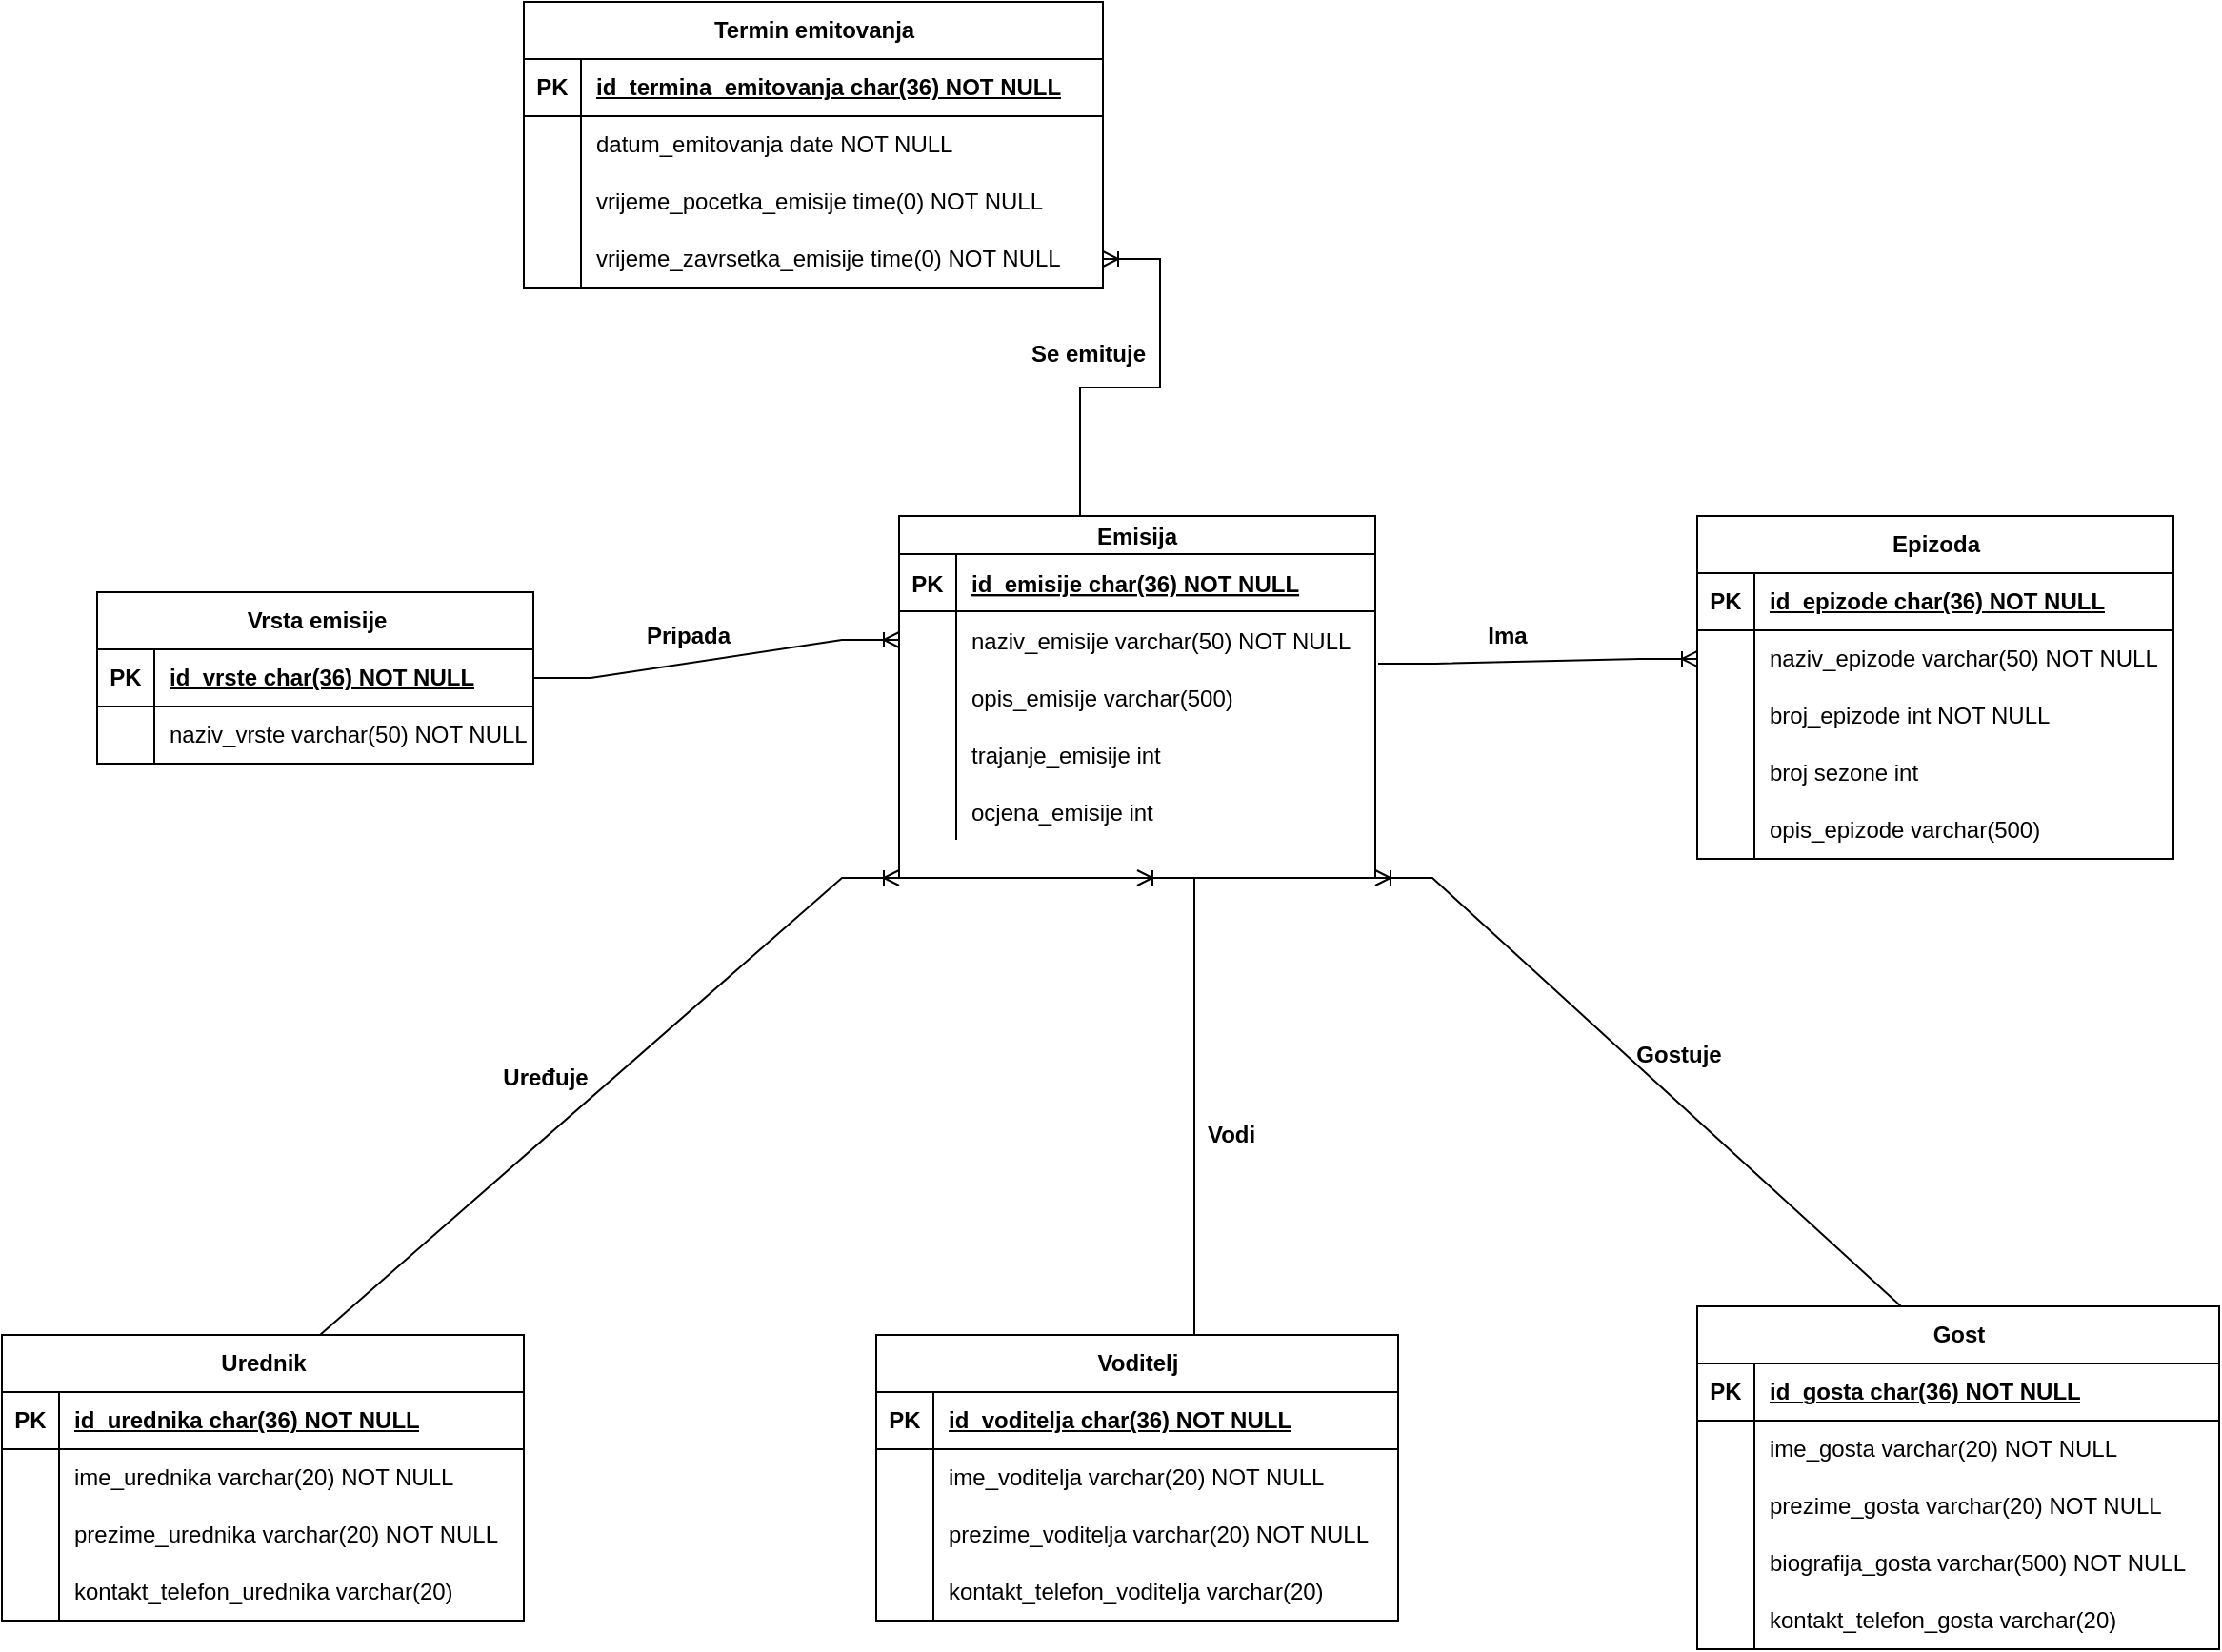 <mxfile version="22.1.3" type="github" pages="2">
  <diagram id="R2lEEEUBdFMjLlhIrx00" name="Page-1">
    <mxGraphModel dx="2218" dy="1793" grid="1" gridSize="10" guides="1" tooltips="1" connect="1" arrows="1" fold="1" page="1" pageScale="1" pageWidth="850" pageHeight="1100" math="0" shadow="0" extFonts="Permanent Marker^https://fonts.googleapis.com/css?family=Permanent+Marker">
      <root>
        <mxCell id="0" />
        <mxCell id="1" parent="0" />
        <object label="Emisija" id="C-vyLk0tnHw3VtMMgP7b-23">
          <mxCell style="shape=table;startSize=20;container=1;collapsible=1;childLayout=tableLayout;fixedRows=1;rowLines=0;fontStyle=1;align=center;resizeLast=1;" parent="1" vertex="1">
            <mxGeometry x="141" y="130" width="250" height="190" as="geometry">
              <mxRectangle x="150" y="120" width="80" height="30" as="alternateBounds" />
            </mxGeometry>
          </mxCell>
        </object>
        <mxCell id="C-vyLk0tnHw3VtMMgP7b-24" value="" style="shape=partialRectangle;collapsible=0;dropTarget=0;pointerEvents=0;fillColor=none;points=[[0,0.5],[1,0.5]];portConstraint=eastwest;top=0;left=0;right=0;bottom=1;" parent="C-vyLk0tnHw3VtMMgP7b-23" vertex="1">
          <mxGeometry y="20" width="250" height="30" as="geometry" />
        </mxCell>
        <mxCell id="C-vyLk0tnHw3VtMMgP7b-25" value="PK" style="shape=partialRectangle;overflow=hidden;connectable=0;fillColor=none;top=0;left=0;bottom=0;right=0;fontStyle=1;" parent="C-vyLk0tnHw3VtMMgP7b-24" vertex="1">
          <mxGeometry width="30" height="30" as="geometry">
            <mxRectangle width="30" height="30" as="alternateBounds" />
          </mxGeometry>
        </mxCell>
        <mxCell id="C-vyLk0tnHw3VtMMgP7b-26" value="id_emisije char(36) NOT NULL " style="shape=partialRectangle;overflow=hidden;connectable=0;fillColor=none;top=0;left=0;bottom=0;right=0;align=left;spacingLeft=6;fontStyle=5;" parent="C-vyLk0tnHw3VtMMgP7b-24" vertex="1">
          <mxGeometry x="30" width="220" height="30" as="geometry">
            <mxRectangle width="220" height="30" as="alternateBounds" />
          </mxGeometry>
        </mxCell>
        <mxCell id="C-vyLk0tnHw3VtMMgP7b-27" value="" style="shape=partialRectangle;collapsible=0;dropTarget=0;pointerEvents=0;fillColor=none;points=[[0,0.5],[1,0.5]];portConstraint=eastwest;top=0;left=0;right=0;bottom=0;" parent="C-vyLk0tnHw3VtMMgP7b-23" vertex="1">
          <mxGeometry y="50" width="250" height="30" as="geometry" />
        </mxCell>
        <mxCell id="C-vyLk0tnHw3VtMMgP7b-28" value="" style="shape=partialRectangle;overflow=hidden;connectable=0;fillColor=none;top=0;left=0;bottom=0;right=0;" parent="C-vyLk0tnHw3VtMMgP7b-27" vertex="1">
          <mxGeometry width="30" height="30" as="geometry">
            <mxRectangle width="30" height="30" as="alternateBounds" />
          </mxGeometry>
        </mxCell>
        <mxCell id="C-vyLk0tnHw3VtMMgP7b-29" value="naziv_emisije varchar(50) NOT NULL" style="shape=partialRectangle;overflow=hidden;connectable=0;fillColor=none;top=0;left=0;bottom=0;right=0;align=left;spacingLeft=6;" parent="C-vyLk0tnHw3VtMMgP7b-27" vertex="1">
          <mxGeometry x="30" width="220" height="30" as="geometry">
            <mxRectangle width="220" height="30" as="alternateBounds" />
          </mxGeometry>
        </mxCell>
        <mxCell id="sVMZJbU4VuqMhcMFcMYX-47" style="shape=partialRectangle;collapsible=0;dropTarget=0;pointerEvents=0;fillColor=none;points=[[0,0.5],[1,0.5]];portConstraint=eastwest;top=0;left=0;right=0;bottom=0;" vertex="1" parent="C-vyLk0tnHw3VtMMgP7b-23">
          <mxGeometry y="80" width="250" height="30" as="geometry" />
        </mxCell>
        <mxCell id="sVMZJbU4VuqMhcMFcMYX-48" style="shape=partialRectangle;overflow=hidden;connectable=0;fillColor=none;top=0;left=0;bottom=0;right=0;" vertex="1" parent="sVMZJbU4VuqMhcMFcMYX-47">
          <mxGeometry width="30" height="30" as="geometry">
            <mxRectangle width="30" height="30" as="alternateBounds" />
          </mxGeometry>
        </mxCell>
        <mxCell id="sVMZJbU4VuqMhcMFcMYX-49" value="opis_emisije varchar(500) " style="shape=partialRectangle;overflow=hidden;connectable=0;fillColor=none;top=0;left=0;bottom=0;right=0;align=left;spacingLeft=6;" vertex="1" parent="sVMZJbU4VuqMhcMFcMYX-47">
          <mxGeometry x="30" width="220" height="30" as="geometry">
            <mxRectangle width="220" height="30" as="alternateBounds" />
          </mxGeometry>
        </mxCell>
        <mxCell id="sVMZJbU4VuqMhcMFcMYX-50" style="shape=partialRectangle;collapsible=0;dropTarget=0;pointerEvents=0;fillColor=none;points=[[0,0.5],[1,0.5]];portConstraint=eastwest;top=0;left=0;right=0;bottom=0;" vertex="1" parent="C-vyLk0tnHw3VtMMgP7b-23">
          <mxGeometry y="110" width="250" height="30" as="geometry" />
        </mxCell>
        <mxCell id="sVMZJbU4VuqMhcMFcMYX-51" style="shape=partialRectangle;overflow=hidden;connectable=0;fillColor=none;top=0;left=0;bottom=0;right=0;" vertex="1" parent="sVMZJbU4VuqMhcMFcMYX-50">
          <mxGeometry width="30" height="30" as="geometry">
            <mxRectangle width="30" height="30" as="alternateBounds" />
          </mxGeometry>
        </mxCell>
        <mxCell id="sVMZJbU4VuqMhcMFcMYX-52" value="trajanje_emisije int " style="shape=partialRectangle;overflow=hidden;connectable=0;fillColor=none;top=0;left=0;bottom=0;right=0;align=left;spacingLeft=6;" vertex="1" parent="sVMZJbU4VuqMhcMFcMYX-50">
          <mxGeometry x="30" width="220" height="30" as="geometry">
            <mxRectangle width="220" height="30" as="alternateBounds" />
          </mxGeometry>
        </mxCell>
        <mxCell id="sVMZJbU4VuqMhcMFcMYX-53" style="shape=partialRectangle;collapsible=0;dropTarget=0;pointerEvents=0;fillColor=none;points=[[0,0.5],[1,0.5]];portConstraint=eastwest;top=0;left=0;right=0;bottom=0;" vertex="1" parent="C-vyLk0tnHw3VtMMgP7b-23">
          <mxGeometry y="140" width="250" height="30" as="geometry" />
        </mxCell>
        <mxCell id="sVMZJbU4VuqMhcMFcMYX-54" style="shape=partialRectangle;overflow=hidden;connectable=0;fillColor=none;top=0;left=0;bottom=0;right=0;" vertex="1" parent="sVMZJbU4VuqMhcMFcMYX-53">
          <mxGeometry width="30" height="30" as="geometry">
            <mxRectangle width="30" height="30" as="alternateBounds" />
          </mxGeometry>
        </mxCell>
        <mxCell id="sVMZJbU4VuqMhcMFcMYX-55" value="ocjena_emisije int " style="shape=partialRectangle;overflow=hidden;connectable=0;fillColor=none;top=0;left=0;bottom=0;right=0;align=left;spacingLeft=6;" vertex="1" parent="sVMZJbU4VuqMhcMFcMYX-53">
          <mxGeometry x="30" width="220" height="30" as="geometry">
            <mxRectangle width="220" height="30" as="alternateBounds" />
          </mxGeometry>
        </mxCell>
        <mxCell id="sVMZJbU4VuqMhcMFcMYX-56" value="Vrsta emisije" style="shape=table;startSize=30;container=1;collapsible=1;childLayout=tableLayout;fixedRows=1;rowLines=0;fontStyle=1;align=center;resizeLast=1;html=1;" vertex="1" parent="1">
          <mxGeometry x="-280" y="170" width="229" height="90" as="geometry" />
        </mxCell>
        <mxCell id="sVMZJbU4VuqMhcMFcMYX-57" value="" style="shape=tableRow;horizontal=0;startSize=0;swimlaneHead=0;swimlaneBody=0;fillColor=none;collapsible=0;dropTarget=0;points=[[0,0.5],[1,0.5]];portConstraint=eastwest;top=0;left=0;right=0;bottom=1;" vertex="1" parent="sVMZJbU4VuqMhcMFcMYX-56">
          <mxGeometry y="30" width="229" height="30" as="geometry" />
        </mxCell>
        <mxCell id="sVMZJbU4VuqMhcMFcMYX-58" value="PK" style="shape=partialRectangle;connectable=0;fillColor=none;top=0;left=0;bottom=0;right=0;fontStyle=1;overflow=hidden;whiteSpace=wrap;html=1;" vertex="1" parent="sVMZJbU4VuqMhcMFcMYX-57">
          <mxGeometry width="30" height="30" as="geometry">
            <mxRectangle width="30" height="30" as="alternateBounds" />
          </mxGeometry>
        </mxCell>
        <mxCell id="sVMZJbU4VuqMhcMFcMYX-59" value="id_vrste char(36) NOT NULL" style="shape=partialRectangle;connectable=0;fillColor=none;top=0;left=0;bottom=0;right=0;align=left;spacingLeft=6;fontStyle=5;overflow=hidden;whiteSpace=wrap;html=1;" vertex="1" parent="sVMZJbU4VuqMhcMFcMYX-57">
          <mxGeometry x="30" width="199" height="30" as="geometry">
            <mxRectangle width="199" height="30" as="alternateBounds" />
          </mxGeometry>
        </mxCell>
        <mxCell id="sVMZJbU4VuqMhcMFcMYX-60" value="" style="shape=tableRow;horizontal=0;startSize=0;swimlaneHead=0;swimlaneBody=0;fillColor=none;collapsible=0;dropTarget=0;points=[[0,0.5],[1,0.5]];portConstraint=eastwest;top=0;left=0;right=0;bottom=0;" vertex="1" parent="sVMZJbU4VuqMhcMFcMYX-56">
          <mxGeometry y="60" width="229" height="30" as="geometry" />
        </mxCell>
        <mxCell id="sVMZJbU4VuqMhcMFcMYX-61" value="" style="shape=partialRectangle;connectable=0;fillColor=none;top=0;left=0;bottom=0;right=0;editable=1;overflow=hidden;whiteSpace=wrap;html=1;" vertex="1" parent="sVMZJbU4VuqMhcMFcMYX-60">
          <mxGeometry width="30" height="30" as="geometry">
            <mxRectangle width="30" height="30" as="alternateBounds" />
          </mxGeometry>
        </mxCell>
        <mxCell id="sVMZJbU4VuqMhcMFcMYX-62" value="naziv_vrste varchar(50) NOT NULL" style="shape=partialRectangle;connectable=0;fillColor=none;top=0;left=0;bottom=0;right=0;align=left;spacingLeft=6;overflow=hidden;whiteSpace=wrap;html=1;" vertex="1" parent="sVMZJbU4VuqMhcMFcMYX-60">
          <mxGeometry x="30" width="199" height="30" as="geometry">
            <mxRectangle width="199" height="30" as="alternateBounds" />
          </mxGeometry>
        </mxCell>
        <mxCell id="sVMZJbU4VuqMhcMFcMYX-89" value="" style="edgeStyle=entityRelationEdgeStyle;fontSize=12;html=1;endArrow=ERoneToMany;rounded=0;exitX=1;exitY=0.5;exitDx=0;exitDy=0;entryX=0;entryY=0.5;entryDx=0;entryDy=0;" edge="1" parent="1" source="sVMZJbU4VuqMhcMFcMYX-57" target="C-vyLk0tnHw3VtMMgP7b-27">
          <mxGeometry width="100" height="100" relative="1" as="geometry">
            <mxPoint x="-19" y="214.41" as="sourcePoint" />
            <mxPoint x="130" y="220" as="targetPoint" />
            <Array as="points">
              <mxPoint x="11" y="214.41" />
              <mxPoint x="-39" y="134.41" />
              <mxPoint x="11" y="44.41" />
            </Array>
          </mxGeometry>
        </mxCell>
        <mxCell id="sVMZJbU4VuqMhcMFcMYX-113" value="Epizoda" style="shape=table;startSize=30;container=1;collapsible=1;childLayout=tableLayout;fixedRows=1;rowLines=0;fontStyle=1;align=center;resizeLast=1;html=1;" vertex="1" parent="1">
          <mxGeometry x="560" y="130" width="250" height="180" as="geometry" />
        </mxCell>
        <mxCell id="sVMZJbU4VuqMhcMFcMYX-114" value="" style="shape=tableRow;horizontal=0;startSize=0;swimlaneHead=0;swimlaneBody=0;fillColor=none;collapsible=0;dropTarget=0;points=[[0,0.5],[1,0.5]];portConstraint=eastwest;top=0;left=0;right=0;bottom=1;" vertex="1" parent="sVMZJbU4VuqMhcMFcMYX-113">
          <mxGeometry y="30" width="250" height="30" as="geometry" />
        </mxCell>
        <mxCell id="sVMZJbU4VuqMhcMFcMYX-115" value="PK" style="shape=partialRectangle;connectable=0;fillColor=none;top=0;left=0;bottom=0;right=0;fontStyle=1;overflow=hidden;whiteSpace=wrap;html=1;" vertex="1" parent="sVMZJbU4VuqMhcMFcMYX-114">
          <mxGeometry width="30" height="30" as="geometry">
            <mxRectangle width="30" height="30" as="alternateBounds" />
          </mxGeometry>
        </mxCell>
        <mxCell id="sVMZJbU4VuqMhcMFcMYX-116" value="id_epizode char(36) NOT NULL" style="shape=partialRectangle;connectable=0;fillColor=none;top=0;left=0;bottom=0;right=0;align=left;spacingLeft=6;fontStyle=5;overflow=hidden;whiteSpace=wrap;html=1;" vertex="1" parent="sVMZJbU4VuqMhcMFcMYX-114">
          <mxGeometry x="30" width="220" height="30" as="geometry">
            <mxRectangle width="220" height="30" as="alternateBounds" />
          </mxGeometry>
        </mxCell>
        <mxCell id="sVMZJbU4VuqMhcMFcMYX-117" value="" style="shape=tableRow;horizontal=0;startSize=0;swimlaneHead=0;swimlaneBody=0;fillColor=none;collapsible=0;dropTarget=0;points=[[0,0.5],[1,0.5]];portConstraint=eastwest;top=0;left=0;right=0;bottom=0;" vertex="1" parent="sVMZJbU4VuqMhcMFcMYX-113">
          <mxGeometry y="60" width="250" height="30" as="geometry" />
        </mxCell>
        <mxCell id="sVMZJbU4VuqMhcMFcMYX-118" value="" style="shape=partialRectangle;connectable=0;fillColor=none;top=0;left=0;bottom=0;right=0;editable=1;overflow=hidden;whiteSpace=wrap;html=1;" vertex="1" parent="sVMZJbU4VuqMhcMFcMYX-117">
          <mxGeometry width="30" height="30" as="geometry">
            <mxRectangle width="30" height="30" as="alternateBounds" />
          </mxGeometry>
        </mxCell>
        <mxCell id="sVMZJbU4VuqMhcMFcMYX-119" value="naziv_epizode varchar(50) NOT NULL" style="shape=partialRectangle;connectable=0;fillColor=none;top=0;left=0;bottom=0;right=0;align=left;spacingLeft=6;overflow=hidden;whiteSpace=wrap;html=1;" vertex="1" parent="sVMZJbU4VuqMhcMFcMYX-117">
          <mxGeometry x="30" width="220" height="30" as="geometry">
            <mxRectangle width="220" height="30" as="alternateBounds" />
          </mxGeometry>
        </mxCell>
        <mxCell id="sVMZJbU4VuqMhcMFcMYX-120" value="" style="shape=tableRow;horizontal=0;startSize=0;swimlaneHead=0;swimlaneBody=0;fillColor=none;collapsible=0;dropTarget=0;points=[[0,0.5],[1,0.5]];portConstraint=eastwest;top=0;left=0;right=0;bottom=0;" vertex="1" parent="sVMZJbU4VuqMhcMFcMYX-113">
          <mxGeometry y="90" width="250" height="30" as="geometry" />
        </mxCell>
        <mxCell id="sVMZJbU4VuqMhcMFcMYX-121" value="" style="shape=partialRectangle;connectable=0;fillColor=none;top=0;left=0;bottom=0;right=0;editable=1;overflow=hidden;whiteSpace=wrap;html=1;" vertex="1" parent="sVMZJbU4VuqMhcMFcMYX-120">
          <mxGeometry width="30" height="30" as="geometry">
            <mxRectangle width="30" height="30" as="alternateBounds" />
          </mxGeometry>
        </mxCell>
        <mxCell id="sVMZJbU4VuqMhcMFcMYX-122" value="broj_epizode int NOT NULL" style="shape=partialRectangle;connectable=0;fillColor=none;top=0;left=0;bottom=0;right=0;align=left;spacingLeft=6;overflow=hidden;whiteSpace=wrap;html=1;" vertex="1" parent="sVMZJbU4VuqMhcMFcMYX-120">
          <mxGeometry x="30" width="220" height="30" as="geometry">
            <mxRectangle width="220" height="30" as="alternateBounds" />
          </mxGeometry>
        </mxCell>
        <mxCell id="sVMZJbU4VuqMhcMFcMYX-123" value="" style="shape=tableRow;horizontal=0;startSize=0;swimlaneHead=0;swimlaneBody=0;fillColor=none;collapsible=0;dropTarget=0;points=[[0,0.5],[1,0.5]];portConstraint=eastwest;top=0;left=0;right=0;bottom=0;" vertex="1" parent="sVMZJbU4VuqMhcMFcMYX-113">
          <mxGeometry y="120" width="250" height="30" as="geometry" />
        </mxCell>
        <mxCell id="sVMZJbU4VuqMhcMFcMYX-124" value="" style="shape=partialRectangle;connectable=0;fillColor=none;top=0;left=0;bottom=0;right=0;editable=1;overflow=hidden;whiteSpace=wrap;html=1;" vertex="1" parent="sVMZJbU4VuqMhcMFcMYX-123">
          <mxGeometry width="30" height="30" as="geometry">
            <mxRectangle width="30" height="30" as="alternateBounds" />
          </mxGeometry>
        </mxCell>
        <mxCell id="sVMZJbU4VuqMhcMFcMYX-125" value="broj sezone int" style="shape=partialRectangle;connectable=0;fillColor=none;top=0;left=0;bottom=0;right=0;align=left;spacingLeft=6;overflow=hidden;whiteSpace=wrap;html=1;" vertex="1" parent="sVMZJbU4VuqMhcMFcMYX-123">
          <mxGeometry x="30" width="220" height="30" as="geometry">
            <mxRectangle width="220" height="30" as="alternateBounds" />
          </mxGeometry>
        </mxCell>
        <mxCell id="sVMZJbU4VuqMhcMFcMYX-126" style="shape=tableRow;horizontal=0;startSize=0;swimlaneHead=0;swimlaneBody=0;fillColor=none;collapsible=0;dropTarget=0;points=[[0,0.5],[1,0.5]];portConstraint=eastwest;top=0;left=0;right=0;bottom=0;" vertex="1" parent="sVMZJbU4VuqMhcMFcMYX-113">
          <mxGeometry y="150" width="250" height="30" as="geometry" />
        </mxCell>
        <mxCell id="sVMZJbU4VuqMhcMFcMYX-127" style="shape=partialRectangle;connectable=0;fillColor=none;top=0;left=0;bottom=0;right=0;editable=1;overflow=hidden;whiteSpace=wrap;html=1;" vertex="1" parent="sVMZJbU4VuqMhcMFcMYX-126">
          <mxGeometry width="30" height="30" as="geometry">
            <mxRectangle width="30" height="30" as="alternateBounds" />
          </mxGeometry>
        </mxCell>
        <mxCell id="sVMZJbU4VuqMhcMFcMYX-128" value="opis_epizode varchar(500)" style="shape=partialRectangle;connectable=0;fillColor=none;top=0;left=0;bottom=0;right=0;align=left;spacingLeft=6;overflow=hidden;whiteSpace=wrap;html=1;" vertex="1" parent="sVMZJbU4VuqMhcMFcMYX-126">
          <mxGeometry x="30" width="220" height="30" as="geometry">
            <mxRectangle width="220" height="30" as="alternateBounds" />
          </mxGeometry>
        </mxCell>
        <mxCell id="sVMZJbU4VuqMhcMFcMYX-129" value="" style="edgeStyle=entityRelationEdgeStyle;fontSize=12;html=1;endArrow=ERoneToMany;rounded=0;entryX=0;entryY=0.5;entryDx=0;entryDy=0;exitX=1.006;exitY=0.916;exitDx=0;exitDy=0;exitPerimeter=0;" edge="1" parent="1" source="C-vyLk0tnHw3VtMMgP7b-27" target="sVMZJbU4VuqMhcMFcMYX-117">
          <mxGeometry width="100" height="100" relative="1" as="geometry">
            <mxPoint x="400" y="209" as="sourcePoint" />
            <mxPoint x="590" y="209.41" as="targetPoint" />
          </mxGeometry>
        </mxCell>
        <mxCell id="sVMZJbU4VuqMhcMFcMYX-130" value="Urednik" style="shape=table;startSize=30;container=1;collapsible=1;childLayout=tableLayout;fixedRows=1;rowLines=0;fontStyle=1;align=center;resizeLast=1;html=1;" vertex="1" parent="1">
          <mxGeometry x="-330" y="560" width="274" height="150" as="geometry" />
        </mxCell>
        <mxCell id="sVMZJbU4VuqMhcMFcMYX-131" value="" style="shape=tableRow;horizontal=0;startSize=0;swimlaneHead=0;swimlaneBody=0;fillColor=none;collapsible=0;dropTarget=0;points=[[0,0.5],[1,0.5]];portConstraint=eastwest;top=0;left=0;right=0;bottom=1;" vertex="1" parent="sVMZJbU4VuqMhcMFcMYX-130">
          <mxGeometry y="30" width="274" height="30" as="geometry" />
        </mxCell>
        <mxCell id="sVMZJbU4VuqMhcMFcMYX-132" value="PK" style="shape=partialRectangle;connectable=0;fillColor=none;top=0;left=0;bottom=0;right=0;fontStyle=1;overflow=hidden;whiteSpace=wrap;html=1;" vertex="1" parent="sVMZJbU4VuqMhcMFcMYX-131">
          <mxGeometry width="30" height="30" as="geometry">
            <mxRectangle width="30" height="30" as="alternateBounds" />
          </mxGeometry>
        </mxCell>
        <mxCell id="sVMZJbU4VuqMhcMFcMYX-133" value="id_urednika char(36) NOT NULL" style="shape=partialRectangle;connectable=0;fillColor=none;top=0;left=0;bottom=0;right=0;align=left;spacingLeft=6;fontStyle=5;overflow=hidden;whiteSpace=wrap;html=1;" vertex="1" parent="sVMZJbU4VuqMhcMFcMYX-131">
          <mxGeometry x="30" width="244" height="30" as="geometry">
            <mxRectangle width="244" height="30" as="alternateBounds" />
          </mxGeometry>
        </mxCell>
        <mxCell id="sVMZJbU4VuqMhcMFcMYX-134" value="" style="shape=tableRow;horizontal=0;startSize=0;swimlaneHead=0;swimlaneBody=0;fillColor=none;collapsible=0;dropTarget=0;points=[[0,0.5],[1,0.5]];portConstraint=eastwest;top=0;left=0;right=0;bottom=0;" vertex="1" parent="sVMZJbU4VuqMhcMFcMYX-130">
          <mxGeometry y="60" width="274" height="30" as="geometry" />
        </mxCell>
        <mxCell id="sVMZJbU4VuqMhcMFcMYX-135" value="" style="shape=partialRectangle;connectable=0;fillColor=none;top=0;left=0;bottom=0;right=0;editable=1;overflow=hidden;whiteSpace=wrap;html=1;" vertex="1" parent="sVMZJbU4VuqMhcMFcMYX-134">
          <mxGeometry width="30" height="30" as="geometry">
            <mxRectangle width="30" height="30" as="alternateBounds" />
          </mxGeometry>
        </mxCell>
        <mxCell id="sVMZJbU4VuqMhcMFcMYX-136" value="ime_urednika varchar(20) NOT NULL" style="shape=partialRectangle;connectable=0;fillColor=none;top=0;left=0;bottom=0;right=0;align=left;spacingLeft=6;overflow=hidden;whiteSpace=wrap;html=1;" vertex="1" parent="sVMZJbU4VuqMhcMFcMYX-134">
          <mxGeometry x="30" width="244" height="30" as="geometry">
            <mxRectangle width="244" height="30" as="alternateBounds" />
          </mxGeometry>
        </mxCell>
        <mxCell id="sVMZJbU4VuqMhcMFcMYX-137" value="" style="shape=tableRow;horizontal=0;startSize=0;swimlaneHead=0;swimlaneBody=0;fillColor=none;collapsible=0;dropTarget=0;points=[[0,0.5],[1,0.5]];portConstraint=eastwest;top=0;left=0;right=0;bottom=0;" vertex="1" parent="sVMZJbU4VuqMhcMFcMYX-130">
          <mxGeometry y="90" width="274" height="30" as="geometry" />
        </mxCell>
        <mxCell id="sVMZJbU4VuqMhcMFcMYX-138" value="" style="shape=partialRectangle;connectable=0;fillColor=none;top=0;left=0;bottom=0;right=0;editable=1;overflow=hidden;whiteSpace=wrap;html=1;" vertex="1" parent="sVMZJbU4VuqMhcMFcMYX-137">
          <mxGeometry width="30" height="30" as="geometry">
            <mxRectangle width="30" height="30" as="alternateBounds" />
          </mxGeometry>
        </mxCell>
        <mxCell id="sVMZJbU4VuqMhcMFcMYX-139" value="prezime_urednika varchar(20) NOT NULL" style="shape=partialRectangle;connectable=0;fillColor=none;top=0;left=0;bottom=0;right=0;align=left;spacingLeft=6;overflow=hidden;whiteSpace=wrap;html=1;" vertex="1" parent="sVMZJbU4VuqMhcMFcMYX-137">
          <mxGeometry x="30" width="244" height="30" as="geometry">
            <mxRectangle width="244" height="30" as="alternateBounds" />
          </mxGeometry>
        </mxCell>
        <mxCell id="sVMZJbU4VuqMhcMFcMYX-140" value="" style="shape=tableRow;horizontal=0;startSize=0;swimlaneHead=0;swimlaneBody=0;fillColor=none;collapsible=0;dropTarget=0;points=[[0,0.5],[1,0.5]];portConstraint=eastwest;top=0;left=0;right=0;bottom=0;" vertex="1" parent="sVMZJbU4VuqMhcMFcMYX-130">
          <mxGeometry y="120" width="274" height="30" as="geometry" />
        </mxCell>
        <mxCell id="sVMZJbU4VuqMhcMFcMYX-141" value="" style="shape=partialRectangle;connectable=0;fillColor=none;top=0;left=0;bottom=0;right=0;editable=1;overflow=hidden;whiteSpace=wrap;html=1;" vertex="1" parent="sVMZJbU4VuqMhcMFcMYX-140">
          <mxGeometry width="30" height="30" as="geometry">
            <mxRectangle width="30" height="30" as="alternateBounds" />
          </mxGeometry>
        </mxCell>
        <mxCell id="sVMZJbU4VuqMhcMFcMYX-142" value="kontakt_telefon_urednika varchar(20)" style="shape=partialRectangle;connectable=0;fillColor=none;top=0;left=0;bottom=0;right=0;align=left;spacingLeft=6;overflow=hidden;whiteSpace=wrap;html=1;" vertex="1" parent="sVMZJbU4VuqMhcMFcMYX-140">
          <mxGeometry x="30" width="244" height="30" as="geometry">
            <mxRectangle width="244" height="30" as="alternateBounds" />
          </mxGeometry>
        </mxCell>
        <mxCell id="sVMZJbU4VuqMhcMFcMYX-143" value="Voditelj" style="shape=table;startSize=30;container=1;collapsible=1;childLayout=tableLayout;fixedRows=1;rowLines=0;fontStyle=1;align=center;resizeLast=1;html=1;" vertex="1" parent="1">
          <mxGeometry x="129" y="560" width="274" height="150" as="geometry" />
        </mxCell>
        <mxCell id="sVMZJbU4VuqMhcMFcMYX-144" value="" style="shape=tableRow;horizontal=0;startSize=0;swimlaneHead=0;swimlaneBody=0;fillColor=none;collapsible=0;dropTarget=0;points=[[0,0.5],[1,0.5]];portConstraint=eastwest;top=0;left=0;right=0;bottom=1;" vertex="1" parent="sVMZJbU4VuqMhcMFcMYX-143">
          <mxGeometry y="30" width="274" height="30" as="geometry" />
        </mxCell>
        <mxCell id="sVMZJbU4VuqMhcMFcMYX-145" value="PK" style="shape=partialRectangle;connectable=0;fillColor=none;top=0;left=0;bottom=0;right=0;fontStyle=1;overflow=hidden;whiteSpace=wrap;html=1;" vertex="1" parent="sVMZJbU4VuqMhcMFcMYX-144">
          <mxGeometry width="30" height="30" as="geometry">
            <mxRectangle width="30" height="30" as="alternateBounds" />
          </mxGeometry>
        </mxCell>
        <mxCell id="sVMZJbU4VuqMhcMFcMYX-146" value="id_voditelja char(36) NOT NULL" style="shape=partialRectangle;connectable=0;fillColor=none;top=0;left=0;bottom=0;right=0;align=left;spacingLeft=6;fontStyle=5;overflow=hidden;whiteSpace=wrap;html=1;" vertex="1" parent="sVMZJbU4VuqMhcMFcMYX-144">
          <mxGeometry x="30" width="244" height="30" as="geometry">
            <mxRectangle width="244" height="30" as="alternateBounds" />
          </mxGeometry>
        </mxCell>
        <mxCell id="sVMZJbU4VuqMhcMFcMYX-147" value="" style="shape=tableRow;horizontal=0;startSize=0;swimlaneHead=0;swimlaneBody=0;fillColor=none;collapsible=0;dropTarget=0;points=[[0,0.5],[1,0.5]];portConstraint=eastwest;top=0;left=0;right=0;bottom=0;" vertex="1" parent="sVMZJbU4VuqMhcMFcMYX-143">
          <mxGeometry y="60" width="274" height="30" as="geometry" />
        </mxCell>
        <mxCell id="sVMZJbU4VuqMhcMFcMYX-148" value="" style="shape=partialRectangle;connectable=0;fillColor=none;top=0;left=0;bottom=0;right=0;editable=1;overflow=hidden;whiteSpace=wrap;html=1;" vertex="1" parent="sVMZJbU4VuqMhcMFcMYX-147">
          <mxGeometry width="30" height="30" as="geometry">
            <mxRectangle width="30" height="30" as="alternateBounds" />
          </mxGeometry>
        </mxCell>
        <mxCell id="sVMZJbU4VuqMhcMFcMYX-149" value="ime_voditelja varchar(20) NOT NULL" style="shape=partialRectangle;connectable=0;fillColor=none;top=0;left=0;bottom=0;right=0;align=left;spacingLeft=6;overflow=hidden;whiteSpace=wrap;html=1;" vertex="1" parent="sVMZJbU4VuqMhcMFcMYX-147">
          <mxGeometry x="30" width="244" height="30" as="geometry">
            <mxRectangle width="244" height="30" as="alternateBounds" />
          </mxGeometry>
        </mxCell>
        <mxCell id="sVMZJbU4VuqMhcMFcMYX-150" value="" style="shape=tableRow;horizontal=0;startSize=0;swimlaneHead=0;swimlaneBody=0;fillColor=none;collapsible=0;dropTarget=0;points=[[0,0.5],[1,0.5]];portConstraint=eastwest;top=0;left=0;right=0;bottom=0;" vertex="1" parent="sVMZJbU4VuqMhcMFcMYX-143">
          <mxGeometry y="90" width="274" height="30" as="geometry" />
        </mxCell>
        <mxCell id="sVMZJbU4VuqMhcMFcMYX-151" value="" style="shape=partialRectangle;connectable=0;fillColor=none;top=0;left=0;bottom=0;right=0;editable=1;overflow=hidden;whiteSpace=wrap;html=1;" vertex="1" parent="sVMZJbU4VuqMhcMFcMYX-150">
          <mxGeometry width="30" height="30" as="geometry">
            <mxRectangle width="30" height="30" as="alternateBounds" />
          </mxGeometry>
        </mxCell>
        <mxCell id="sVMZJbU4VuqMhcMFcMYX-152" value="prezime_voditelja varchar(20) NOT NULL" style="shape=partialRectangle;connectable=0;fillColor=none;top=0;left=0;bottom=0;right=0;align=left;spacingLeft=6;overflow=hidden;whiteSpace=wrap;html=1;" vertex="1" parent="sVMZJbU4VuqMhcMFcMYX-150">
          <mxGeometry x="30" width="244" height="30" as="geometry">
            <mxRectangle width="244" height="30" as="alternateBounds" />
          </mxGeometry>
        </mxCell>
        <mxCell id="sVMZJbU4VuqMhcMFcMYX-153" value="" style="shape=tableRow;horizontal=0;startSize=0;swimlaneHead=0;swimlaneBody=0;fillColor=none;collapsible=0;dropTarget=0;points=[[0,0.5],[1,0.5]];portConstraint=eastwest;top=0;left=0;right=0;bottom=0;" vertex="1" parent="sVMZJbU4VuqMhcMFcMYX-143">
          <mxGeometry y="120" width="274" height="30" as="geometry" />
        </mxCell>
        <mxCell id="sVMZJbU4VuqMhcMFcMYX-154" value="" style="shape=partialRectangle;connectable=0;fillColor=none;top=0;left=0;bottom=0;right=0;editable=1;overflow=hidden;whiteSpace=wrap;html=1;" vertex="1" parent="sVMZJbU4VuqMhcMFcMYX-153">
          <mxGeometry width="30" height="30" as="geometry">
            <mxRectangle width="30" height="30" as="alternateBounds" />
          </mxGeometry>
        </mxCell>
        <mxCell id="sVMZJbU4VuqMhcMFcMYX-155" value="kontakt_telefon_voditelja varchar(20)" style="shape=partialRectangle;connectable=0;fillColor=none;top=0;left=0;bottom=0;right=0;align=left;spacingLeft=6;overflow=hidden;whiteSpace=wrap;html=1;" vertex="1" parent="sVMZJbU4VuqMhcMFcMYX-153">
          <mxGeometry x="30" width="244" height="30" as="geometry">
            <mxRectangle width="244" height="30" as="alternateBounds" />
          </mxGeometry>
        </mxCell>
        <mxCell id="sVMZJbU4VuqMhcMFcMYX-156" value="Gost" style="shape=table;startSize=30;container=1;collapsible=1;childLayout=tableLayout;fixedRows=1;rowLines=0;fontStyle=1;align=center;resizeLast=1;html=1;" vertex="1" parent="1">
          <mxGeometry x="560" y="545" width="274" height="180" as="geometry" />
        </mxCell>
        <mxCell id="sVMZJbU4VuqMhcMFcMYX-157" value="" style="shape=tableRow;horizontal=0;startSize=0;swimlaneHead=0;swimlaneBody=0;fillColor=none;collapsible=0;dropTarget=0;points=[[0,0.5],[1,0.5]];portConstraint=eastwest;top=0;left=0;right=0;bottom=1;" vertex="1" parent="sVMZJbU4VuqMhcMFcMYX-156">
          <mxGeometry y="30" width="274" height="30" as="geometry" />
        </mxCell>
        <mxCell id="sVMZJbU4VuqMhcMFcMYX-158" value="PK" style="shape=partialRectangle;connectable=0;fillColor=none;top=0;left=0;bottom=0;right=0;fontStyle=1;overflow=hidden;whiteSpace=wrap;html=1;" vertex="1" parent="sVMZJbU4VuqMhcMFcMYX-157">
          <mxGeometry width="30" height="30" as="geometry">
            <mxRectangle width="30" height="30" as="alternateBounds" />
          </mxGeometry>
        </mxCell>
        <mxCell id="sVMZJbU4VuqMhcMFcMYX-159" value="id_gosta char(36) NOT NULL" style="shape=partialRectangle;connectable=0;fillColor=none;top=0;left=0;bottom=0;right=0;align=left;spacingLeft=6;fontStyle=5;overflow=hidden;whiteSpace=wrap;html=1;" vertex="1" parent="sVMZJbU4VuqMhcMFcMYX-157">
          <mxGeometry x="30" width="244" height="30" as="geometry">
            <mxRectangle width="244" height="30" as="alternateBounds" />
          </mxGeometry>
        </mxCell>
        <mxCell id="sVMZJbU4VuqMhcMFcMYX-160" value="" style="shape=tableRow;horizontal=0;startSize=0;swimlaneHead=0;swimlaneBody=0;fillColor=none;collapsible=0;dropTarget=0;points=[[0,0.5],[1,0.5]];portConstraint=eastwest;top=0;left=0;right=0;bottom=0;" vertex="1" parent="sVMZJbU4VuqMhcMFcMYX-156">
          <mxGeometry y="60" width="274" height="30" as="geometry" />
        </mxCell>
        <mxCell id="sVMZJbU4VuqMhcMFcMYX-161" value="" style="shape=partialRectangle;connectable=0;fillColor=none;top=0;left=0;bottom=0;right=0;editable=1;overflow=hidden;whiteSpace=wrap;html=1;" vertex="1" parent="sVMZJbU4VuqMhcMFcMYX-160">
          <mxGeometry width="30" height="30" as="geometry">
            <mxRectangle width="30" height="30" as="alternateBounds" />
          </mxGeometry>
        </mxCell>
        <mxCell id="sVMZJbU4VuqMhcMFcMYX-162" value="ime_gosta varchar(20) NOT NULL" style="shape=partialRectangle;connectable=0;fillColor=none;top=0;left=0;bottom=0;right=0;align=left;spacingLeft=6;overflow=hidden;whiteSpace=wrap;html=1;" vertex="1" parent="sVMZJbU4VuqMhcMFcMYX-160">
          <mxGeometry x="30" width="244" height="30" as="geometry">
            <mxRectangle width="244" height="30" as="alternateBounds" />
          </mxGeometry>
        </mxCell>
        <mxCell id="sVMZJbU4VuqMhcMFcMYX-163" value="" style="shape=tableRow;horizontal=0;startSize=0;swimlaneHead=0;swimlaneBody=0;fillColor=none;collapsible=0;dropTarget=0;points=[[0,0.5],[1,0.5]];portConstraint=eastwest;top=0;left=0;right=0;bottom=0;" vertex="1" parent="sVMZJbU4VuqMhcMFcMYX-156">
          <mxGeometry y="90" width="274" height="30" as="geometry" />
        </mxCell>
        <mxCell id="sVMZJbU4VuqMhcMFcMYX-164" value="" style="shape=partialRectangle;connectable=0;fillColor=none;top=0;left=0;bottom=0;right=0;editable=1;overflow=hidden;whiteSpace=wrap;html=1;" vertex="1" parent="sVMZJbU4VuqMhcMFcMYX-163">
          <mxGeometry width="30" height="30" as="geometry">
            <mxRectangle width="30" height="30" as="alternateBounds" />
          </mxGeometry>
        </mxCell>
        <mxCell id="sVMZJbU4VuqMhcMFcMYX-165" value="prezime_gosta varchar(20) NOT NULL" style="shape=partialRectangle;connectable=0;fillColor=none;top=0;left=0;bottom=0;right=0;align=left;spacingLeft=6;overflow=hidden;whiteSpace=wrap;html=1;" vertex="1" parent="sVMZJbU4VuqMhcMFcMYX-163">
          <mxGeometry x="30" width="244" height="30" as="geometry">
            <mxRectangle width="244" height="30" as="alternateBounds" />
          </mxGeometry>
        </mxCell>
        <mxCell id="sVMZJbU4VuqMhcMFcMYX-172" style="shape=tableRow;horizontal=0;startSize=0;swimlaneHead=0;swimlaneBody=0;fillColor=none;collapsible=0;dropTarget=0;points=[[0,0.5],[1,0.5]];portConstraint=eastwest;top=0;left=0;right=0;bottom=0;" vertex="1" parent="sVMZJbU4VuqMhcMFcMYX-156">
          <mxGeometry y="120" width="274" height="30" as="geometry" />
        </mxCell>
        <mxCell id="sVMZJbU4VuqMhcMFcMYX-173" style="shape=partialRectangle;connectable=0;fillColor=none;top=0;left=0;bottom=0;right=0;editable=1;overflow=hidden;whiteSpace=wrap;html=1;" vertex="1" parent="sVMZJbU4VuqMhcMFcMYX-172">
          <mxGeometry width="30" height="30" as="geometry">
            <mxRectangle width="30" height="30" as="alternateBounds" />
          </mxGeometry>
        </mxCell>
        <mxCell id="sVMZJbU4VuqMhcMFcMYX-174" value="biografija_gosta varchar(500) NOT NULL" style="shape=partialRectangle;connectable=0;fillColor=none;top=0;left=0;bottom=0;right=0;align=left;spacingLeft=6;overflow=hidden;whiteSpace=wrap;html=1;" vertex="1" parent="sVMZJbU4VuqMhcMFcMYX-172">
          <mxGeometry x="30" width="244" height="30" as="geometry">
            <mxRectangle width="244" height="30" as="alternateBounds" />
          </mxGeometry>
        </mxCell>
        <mxCell id="sVMZJbU4VuqMhcMFcMYX-166" value="" style="shape=tableRow;horizontal=0;startSize=0;swimlaneHead=0;swimlaneBody=0;fillColor=none;collapsible=0;dropTarget=0;points=[[0,0.5],[1,0.5]];portConstraint=eastwest;top=0;left=0;right=0;bottom=0;" vertex="1" parent="sVMZJbU4VuqMhcMFcMYX-156">
          <mxGeometry y="150" width="274" height="30" as="geometry" />
        </mxCell>
        <mxCell id="sVMZJbU4VuqMhcMFcMYX-167" value="" style="shape=partialRectangle;connectable=0;fillColor=none;top=0;left=0;bottom=0;right=0;editable=1;overflow=hidden;whiteSpace=wrap;html=1;" vertex="1" parent="sVMZJbU4VuqMhcMFcMYX-166">
          <mxGeometry width="30" height="30" as="geometry">
            <mxRectangle width="30" height="30" as="alternateBounds" />
          </mxGeometry>
        </mxCell>
        <mxCell id="sVMZJbU4VuqMhcMFcMYX-168" value="kontakt_telefon_gosta varchar(20)" style="shape=partialRectangle;connectable=0;fillColor=none;top=0;left=0;bottom=0;right=0;align=left;spacingLeft=6;overflow=hidden;whiteSpace=wrap;html=1;" vertex="1" parent="sVMZJbU4VuqMhcMFcMYX-166">
          <mxGeometry x="30" width="244" height="30" as="geometry">
            <mxRectangle width="244" height="30" as="alternateBounds" />
          </mxGeometry>
        </mxCell>
        <mxCell id="sVMZJbU4VuqMhcMFcMYX-175" value="" style="edgeStyle=entityRelationEdgeStyle;fontSize=12;html=1;endArrow=ERoneToMany;rounded=0;exitX=0.5;exitY=0;exitDx=0;exitDy=0;entryX=0.5;entryY=1;entryDx=0;entryDy=0;" edge="1" parent="1" source="sVMZJbU4VuqMhcMFcMYX-143" target="C-vyLk0tnHw3VtMMgP7b-23">
          <mxGeometry width="100" height="100" relative="1" as="geometry">
            <mxPoint x="220" y="500" as="sourcePoint" />
            <mxPoint x="266" y="340" as="targetPoint" />
          </mxGeometry>
        </mxCell>
        <mxCell id="sVMZJbU4VuqMhcMFcMYX-176" value="" style="edgeStyle=entityRelationEdgeStyle;fontSize=12;html=1;endArrow=ERoneToMany;rounded=0;exitX=0.5;exitY=0;exitDx=0;exitDy=0;entryX=0;entryY=1;entryDx=0;entryDy=0;" edge="1" parent="1" source="sVMZJbU4VuqMhcMFcMYX-130" target="C-vyLk0tnHw3VtMMgP7b-23">
          <mxGeometry width="100" height="100" relative="1" as="geometry">
            <mxPoint x="-170" y="530" as="sourcePoint" />
            <mxPoint x="-70" y="430" as="targetPoint" />
          </mxGeometry>
        </mxCell>
        <mxCell id="sVMZJbU4VuqMhcMFcMYX-177" value="" style="edgeStyle=entityRelationEdgeStyle;fontSize=12;html=1;endArrow=ERoneToMany;rounded=0;exitX=0.5;exitY=0;exitDx=0;exitDy=0;entryX=1;entryY=1;entryDx=0;entryDy=0;" edge="1" parent="1" source="sVMZJbU4VuqMhcMFcMYX-156" target="C-vyLk0tnHw3VtMMgP7b-23">
          <mxGeometry width="100" height="100" relative="1" as="geometry">
            <mxPoint x="490" y="510" as="sourcePoint" />
            <mxPoint x="590" y="410" as="targetPoint" />
          </mxGeometry>
        </mxCell>
        <mxCell id="sVMZJbU4VuqMhcMFcMYX-178" value="Termin emitovanja" style="shape=table;startSize=30;container=1;collapsible=1;childLayout=tableLayout;fixedRows=1;rowLines=0;fontStyle=1;align=center;resizeLast=1;html=1;points=[[0,0,0,0,0],[0,0.25,0,0,0],[0,0.5,0,0,0],[0,0.75,0,0,0],[0,1,0,0,0],[0.25,0,0,0,0],[0.25,1,0,0,0],[0.5,0,0,0,0],[0.5,1,0,0,0],[0.75,0,0,0,0],[0.75,1,0,0,0],[1,0,0,0,0],[1,0.25,0,0,0],[1,0.5,0,0,0],[1,0.75,0,0,0],[1,1,0,0,0]];" vertex="1" parent="1">
          <mxGeometry x="-56" y="-140" width="304" height="150.0" as="geometry" />
        </mxCell>
        <mxCell id="sVMZJbU4VuqMhcMFcMYX-179" value="" style="shape=tableRow;horizontal=0;startSize=0;swimlaneHead=0;swimlaneBody=0;fillColor=none;collapsible=0;dropTarget=0;points=[[0,0.5],[1,0.5]];portConstraint=eastwest;top=0;left=0;right=0;bottom=1;" vertex="1" parent="sVMZJbU4VuqMhcMFcMYX-178">
          <mxGeometry y="30" width="304" height="30" as="geometry" />
        </mxCell>
        <mxCell id="sVMZJbU4VuqMhcMFcMYX-180" value="PK" style="shape=partialRectangle;connectable=0;fillColor=none;top=0;left=0;bottom=0;right=0;fontStyle=1;overflow=hidden;whiteSpace=wrap;html=1;" vertex="1" parent="sVMZJbU4VuqMhcMFcMYX-179">
          <mxGeometry width="30" height="30" as="geometry">
            <mxRectangle width="30" height="30" as="alternateBounds" />
          </mxGeometry>
        </mxCell>
        <mxCell id="sVMZJbU4VuqMhcMFcMYX-181" value="id_termina_emitovanja char(36) NOT NULL" style="shape=partialRectangle;connectable=0;fillColor=none;top=0;left=0;bottom=0;right=0;align=left;spacingLeft=6;fontStyle=5;overflow=hidden;whiteSpace=wrap;html=1;" vertex="1" parent="sVMZJbU4VuqMhcMFcMYX-179">
          <mxGeometry x="30" width="274" height="30" as="geometry">
            <mxRectangle width="274" height="30" as="alternateBounds" />
          </mxGeometry>
        </mxCell>
        <mxCell id="sVMZJbU4VuqMhcMFcMYX-182" value="" style="shape=tableRow;horizontal=0;startSize=0;swimlaneHead=0;swimlaneBody=0;fillColor=none;collapsible=0;dropTarget=0;points=[[0,0.5],[1,0.5]];portConstraint=eastwest;top=0;left=0;right=0;bottom=0;" vertex="1" parent="sVMZJbU4VuqMhcMFcMYX-178">
          <mxGeometry y="60" width="304" height="30" as="geometry" />
        </mxCell>
        <mxCell id="sVMZJbU4VuqMhcMFcMYX-183" value="" style="shape=partialRectangle;connectable=0;fillColor=none;top=0;left=0;bottom=0;right=0;editable=1;overflow=hidden;whiteSpace=wrap;html=1;" vertex="1" parent="sVMZJbU4VuqMhcMFcMYX-182">
          <mxGeometry width="30" height="30" as="geometry">
            <mxRectangle width="30" height="30" as="alternateBounds" />
          </mxGeometry>
        </mxCell>
        <mxCell id="sVMZJbU4VuqMhcMFcMYX-184" value="datum_emitovanja date NOT NULL" style="shape=partialRectangle;connectable=0;fillColor=none;top=0;left=0;bottom=0;right=0;align=left;spacingLeft=6;overflow=hidden;whiteSpace=wrap;html=1;" vertex="1" parent="sVMZJbU4VuqMhcMFcMYX-182">
          <mxGeometry x="30" width="274" height="30" as="geometry">
            <mxRectangle width="274" height="30" as="alternateBounds" />
          </mxGeometry>
        </mxCell>
        <mxCell id="sVMZJbU4VuqMhcMFcMYX-185" value="" style="shape=tableRow;horizontal=0;startSize=0;swimlaneHead=0;swimlaneBody=0;fillColor=none;collapsible=0;dropTarget=0;points=[[0,0.5],[1,0.5]];portConstraint=eastwest;top=0;left=0;right=0;bottom=0;" vertex="1" parent="sVMZJbU4VuqMhcMFcMYX-178">
          <mxGeometry y="90" width="304" height="30" as="geometry" />
        </mxCell>
        <mxCell id="sVMZJbU4VuqMhcMFcMYX-186" value="" style="shape=partialRectangle;connectable=0;fillColor=none;top=0;left=0;bottom=0;right=0;editable=1;overflow=hidden;whiteSpace=wrap;html=1;" vertex="1" parent="sVMZJbU4VuqMhcMFcMYX-185">
          <mxGeometry width="30" height="30" as="geometry">
            <mxRectangle width="30" height="30" as="alternateBounds" />
          </mxGeometry>
        </mxCell>
        <mxCell id="sVMZJbU4VuqMhcMFcMYX-187" value="vrijeme_pocetka_emisije time(0) NOT NULL" style="shape=partialRectangle;connectable=0;fillColor=none;top=0;left=0;bottom=0;right=0;align=left;spacingLeft=6;overflow=hidden;whiteSpace=wrap;html=1;" vertex="1" parent="sVMZJbU4VuqMhcMFcMYX-185">
          <mxGeometry x="30" width="274" height="30" as="geometry">
            <mxRectangle width="274" height="30" as="alternateBounds" />
          </mxGeometry>
        </mxCell>
        <mxCell id="sVMZJbU4VuqMhcMFcMYX-188" value="" style="shape=tableRow;horizontal=0;startSize=0;swimlaneHead=0;swimlaneBody=0;fillColor=none;collapsible=0;dropTarget=0;points=[[0,0.5],[1,0.5]];portConstraint=eastwest;top=0;left=0;right=0;bottom=0;" vertex="1" parent="sVMZJbU4VuqMhcMFcMYX-178">
          <mxGeometry y="120" width="304" height="30" as="geometry" />
        </mxCell>
        <mxCell id="sVMZJbU4VuqMhcMFcMYX-189" value="" style="shape=partialRectangle;connectable=0;fillColor=none;top=0;left=0;bottom=0;right=0;editable=1;overflow=hidden;whiteSpace=wrap;html=1;" vertex="1" parent="sVMZJbU4VuqMhcMFcMYX-188">
          <mxGeometry width="30" height="30" as="geometry">
            <mxRectangle width="30" height="30" as="alternateBounds" />
          </mxGeometry>
        </mxCell>
        <mxCell id="sVMZJbU4VuqMhcMFcMYX-190" value="vrijeme_zavrsetka_emisije time(0) NOT NULL" style="shape=partialRectangle;connectable=0;fillColor=none;top=0;left=0;bottom=0;right=0;align=left;spacingLeft=6;overflow=hidden;whiteSpace=wrap;html=1;" vertex="1" parent="sVMZJbU4VuqMhcMFcMYX-188">
          <mxGeometry x="30" width="274" height="30" as="geometry">
            <mxRectangle width="274" height="30" as="alternateBounds" />
          </mxGeometry>
        </mxCell>
        <mxCell id="sVMZJbU4VuqMhcMFcMYX-191" value="" style="edgeStyle=entityRelationEdgeStyle;fontSize=12;html=1;endArrow=ERoneToMany;rounded=0;exitX=0.5;exitY=0;exitDx=0;exitDy=0;entryX=1;entryY=0.5;entryDx=0;entryDy=0;" edge="1" parent="1" source="C-vyLk0tnHw3VtMMgP7b-23" target="sVMZJbU4VuqMhcMFcMYX-188">
          <mxGeometry width="100" height="100" relative="1" as="geometry">
            <mxPoint x="29" y="110" as="sourcePoint" />
            <mxPoint x="330" y="-60" as="targetPoint" />
          </mxGeometry>
        </mxCell>
        <mxCell id="sVMZJbU4VuqMhcMFcMYX-192" value="&lt;b&gt;Pripada&lt;/b&gt;" style="text;html=1;align=center;verticalAlign=middle;resizable=0;points=[];autosize=1;strokeColor=none;fillColor=none;" vertex="1" parent="1">
          <mxGeometry x="-5" y="178" width="70" height="30" as="geometry" />
        </mxCell>
        <mxCell id="sVMZJbU4VuqMhcMFcMYX-193" value="&lt;b&gt;Se emituje&lt;/b&gt;" style="text;html=1;align=center;verticalAlign=middle;resizable=0;points=[];autosize=1;strokeColor=none;fillColor=none;" vertex="1" parent="1">
          <mxGeometry x="200" y="30" width="80" height="30" as="geometry" />
        </mxCell>
        <mxCell id="sVMZJbU4VuqMhcMFcMYX-194" value="&lt;b&gt;Ima&lt;/b&gt;" style="text;html=1;align=center;verticalAlign=middle;resizable=0;points=[];autosize=1;strokeColor=none;fillColor=none;" vertex="1" parent="1">
          <mxGeometry x="440" y="178" width="40" height="30" as="geometry" />
        </mxCell>
        <mxCell id="sVMZJbU4VuqMhcMFcMYX-195" value="&lt;b&gt;Uređuje&lt;/b&gt;" style="text;html=1;align=center;verticalAlign=middle;resizable=0;points=[];autosize=1;strokeColor=none;fillColor=none;" vertex="1" parent="1">
          <mxGeometry x="-80" y="410" width="70" height="30" as="geometry" />
        </mxCell>
        <mxCell id="sVMZJbU4VuqMhcMFcMYX-196" value="&lt;b&gt;Vodi&lt;/b&gt;" style="text;html=1;align=center;verticalAlign=middle;resizable=0;points=[];autosize=1;strokeColor=none;fillColor=none;" vertex="1" parent="1">
          <mxGeometry x="290" y="440" width="50" height="30" as="geometry" />
        </mxCell>
        <mxCell id="sVMZJbU4VuqMhcMFcMYX-197" value="&lt;b&gt;Gostuje&lt;/b&gt;" style="text;html=1;align=center;verticalAlign=middle;resizable=0;points=[];autosize=1;strokeColor=none;fillColor=none;" vertex="1" parent="1">
          <mxGeometry x="515" y="398" width="70" height="30" as="geometry" />
        </mxCell>
      </root>
    </mxGraphModel>
  </diagram>
  <diagram id="KwcvqXzYEtmc_4iaM5Ky" name="Page-2">
    <mxGraphModel dx="1283" dy="650" grid="1" gridSize="10" guides="1" tooltips="1" connect="1" arrows="1" fold="1" page="1" pageScale="1" pageWidth="827" pageHeight="1169" math="0" shadow="0">
      <root>
        <mxCell id="0" />
        <mxCell id="1" parent="0" />
        <mxCell id="w4uSeQ6vkDVsthF4bSuT-1" value="EPIZODA" style="shape=ext;double=1;rounded=0;whiteSpace=wrap;html=1;" vertex="1" parent="1">
          <mxGeometry x="30" y="165" width="120" height="80" as="geometry" />
        </mxCell>
        <mxCell id="w4uSeQ6vkDVsthF4bSuT-2" value="TERMIN EMITOVANJA" style="shape=ext;double=1;rounded=0;whiteSpace=wrap;html=1;" vertex="1" parent="1">
          <mxGeometry x="230" y="335" width="120" height="80" as="geometry" />
        </mxCell>
        <mxCell id="w4uSeQ6vkDVsthF4bSuT-14" style="edgeStyle=none;rounded=0;orthogonalLoop=1;jettySize=auto;html=1;entryX=0.5;entryY=0;entryDx=0;entryDy=0;endArrow=none;endFill=0;" edge="1" parent="1" source="w4uSeQ6vkDVsthF4bSuT-3" target="w4uSeQ6vkDVsthF4bSuT-2">
          <mxGeometry relative="1" as="geometry" />
        </mxCell>
        <mxCell id="w4uSeQ6vkDVsthF4bSuT-16" style="edgeStyle=none;rounded=0;orthogonalLoop=1;jettySize=auto;html=1;exitX=1;exitY=0.49;exitDx=1;exitDy=0;exitPerimeter=0;entryX=0;entryY=0.5;entryDx=0;entryDy=0;endArrow=none;endFill=0;" edge="1" parent="1" source="w4uSeQ6vkDVsthF4bSuT-3" target="w4uSeQ6vkDVsthF4bSuT-4">
          <mxGeometry relative="1" as="geometry" />
        </mxCell>
        <mxCell id="w4uSeQ6vkDVsthF4bSuT-3" value="Se emituje" style="html=1;whiteSpace=wrap;aspect=fixed;shape=isoRectangle;points=[[0,0.5,0,0,0],[0.5,0.98,0,0,0],[1,0.49,0,1,0]];" vertex="1" parent="1">
          <mxGeometry x="215" y="160" width="150" height="90" as="geometry" />
        </mxCell>
        <mxCell id="w4uSeQ6vkDVsthF4bSuT-4" value="Emisija" style="rounded=0;whiteSpace=wrap;html=1;" vertex="1" parent="1">
          <mxGeometry x="420" y="175" width="120" height="60" as="geometry" />
        </mxCell>
        <mxCell id="w4uSeQ6vkDVsthF4bSuT-22" style="edgeStyle=none;rounded=0;orthogonalLoop=1;jettySize=auto;html=1;entryX=0.5;entryY=0;entryDx=0;entryDy=0;exitX=0;exitY=0.5;exitDx=0;exitDy=0;exitPerimeter=0;endArrow=none;endFill=0;" edge="1" parent="1" source="w4uSeQ6vkDVsthF4bSuT-5" target="w4uSeQ6vkDVsthF4bSuT-4">
          <mxGeometry relative="1" as="geometry">
            <Array as="points">
              <mxPoint x="480" y="75" />
            </Array>
          </mxGeometry>
        </mxCell>
        <mxCell id="w4uSeQ6vkDVsthF4bSuT-23" style="edgeStyle=none;rounded=0;orthogonalLoop=1;jettySize=auto;html=1;entryX=0;entryY=0.5;entryDx=0;entryDy=0;endArrow=none;endFill=0;" edge="1" parent="1" source="w4uSeQ6vkDVsthF4bSuT-5" target="w4uSeQ6vkDVsthF4bSuT-8">
          <mxGeometry relative="1" as="geometry" />
        </mxCell>
        <mxCell id="w4uSeQ6vkDVsthF4bSuT-5" value="Vodi" style="html=1;whiteSpace=wrap;aspect=fixed;shape=isoRectangle;points=[[0,0.5,0,0,0],[1,0.49,0,0,0]];" vertex="1" parent="1">
          <mxGeometry x="600" y="30" width="150" height="90" as="geometry" />
        </mxCell>
        <mxCell id="w4uSeQ6vkDVsthF4bSuT-24" style="edgeStyle=none;rounded=0;orthogonalLoop=1;jettySize=auto;html=1;entryX=1;entryY=0.5;entryDx=0;entryDy=0;endArrow=none;endFill=0;" edge="1" parent="1" source="w4uSeQ6vkDVsthF4bSuT-6" target="w4uSeQ6vkDVsthF4bSuT-4">
          <mxGeometry relative="1" as="geometry" />
        </mxCell>
        <mxCell id="w4uSeQ6vkDVsthF4bSuT-25" style="edgeStyle=none;rounded=0;orthogonalLoop=1;jettySize=auto;html=1;entryX=0;entryY=0.5;entryDx=0;entryDy=0;endArrow=none;endFill=0;" edge="1" parent="1" source="w4uSeQ6vkDVsthF4bSuT-6" target="w4uSeQ6vkDVsthF4bSuT-9">
          <mxGeometry relative="1" as="geometry" />
        </mxCell>
        <mxCell id="w4uSeQ6vkDVsthF4bSuT-6" value="Uređuje" style="html=1;whiteSpace=wrap;aspect=fixed;shape=isoRectangle;points=[[0,0.49,0,0,0],[0.99,0.51,0,0,0]];" vertex="1" parent="1">
          <mxGeometry x="600" y="160" width="150" height="90" as="geometry" />
        </mxCell>
        <mxCell id="w4uSeQ6vkDVsthF4bSuT-26" style="edgeStyle=none;rounded=0;orthogonalLoop=1;jettySize=auto;html=1;entryX=0.5;entryY=1;entryDx=0;entryDy=0;exitX=0;exitY=0.5;exitDx=0;exitDy=0;exitPerimeter=0;endArrow=none;endFill=0;" edge="1" parent="1" source="w4uSeQ6vkDVsthF4bSuT-7" target="w4uSeQ6vkDVsthF4bSuT-4">
          <mxGeometry relative="1" as="geometry">
            <Array as="points">
              <mxPoint x="480" y="365" />
            </Array>
          </mxGeometry>
        </mxCell>
        <mxCell id="w4uSeQ6vkDVsthF4bSuT-27" style="edgeStyle=none;rounded=0;orthogonalLoop=1;jettySize=auto;html=1;entryX=0;entryY=0.5;entryDx=0;entryDy=0;endArrow=none;endFill=0;" edge="1" parent="1" source="w4uSeQ6vkDVsthF4bSuT-7" target="w4uSeQ6vkDVsthF4bSuT-10">
          <mxGeometry relative="1" as="geometry" />
        </mxCell>
        <mxCell id="w4uSeQ6vkDVsthF4bSuT-7" value="Gostuje" style="html=1;whiteSpace=wrap;aspect=fixed;shape=isoRectangle;points=[[0,0.5,0,0,0],[1,0.5,0,0,0]];" vertex="1" parent="1">
          <mxGeometry x="600" y="320" width="150" height="90" as="geometry" />
        </mxCell>
        <mxCell id="w4uSeQ6vkDVsthF4bSuT-8" value="VODITELJ" style="rounded=0;whiteSpace=wrap;html=1;" vertex="1" parent="1">
          <mxGeometry x="850" y="45" width="120" height="60" as="geometry" />
        </mxCell>
        <mxCell id="w4uSeQ6vkDVsthF4bSuT-9" value="UREDNIK" style="rounded=0;whiteSpace=wrap;html=1;" vertex="1" parent="1">
          <mxGeometry x="850" y="175" width="120" height="60" as="geometry" />
        </mxCell>
        <mxCell id="w4uSeQ6vkDVsthF4bSuT-10" value="GOST" style="rounded=0;whiteSpace=wrap;html=1;" vertex="1" parent="1">
          <mxGeometry x="850" y="335" width="120" height="60" as="geometry" />
        </mxCell>
        <mxCell id="w4uSeQ6vkDVsthF4bSuT-15" style="edgeStyle=none;rounded=0;orthogonalLoop=1;jettySize=auto;html=1;entryX=0;entryY=0.5;entryDx=0;entryDy=0;entryPerimeter=0;endArrow=none;endFill=0;" edge="1" parent="1" source="w4uSeQ6vkDVsthF4bSuT-1" target="w4uSeQ6vkDVsthF4bSuT-3">
          <mxGeometry relative="1" as="geometry" />
        </mxCell>
        <mxCell id="w4uSeQ6vkDVsthF4bSuT-17" value="N" style="text;html=1;align=center;verticalAlign=middle;resizable=0;points=[];autosize=1;strokeColor=none;fillColor=none;" vertex="1" parent="1">
          <mxGeometry x="145" y="178" width="30" height="30" as="geometry" />
        </mxCell>
        <mxCell id="w4uSeQ6vkDVsthF4bSuT-18" value="N" style="text;html=1;align=center;verticalAlign=middle;resizable=0;points=[];autosize=1;strokeColor=none;fillColor=none;" vertex="1" parent="1">
          <mxGeometry x="260" y="305" width="30" height="30" as="geometry" />
        </mxCell>
        <mxCell id="w4uSeQ6vkDVsthF4bSuT-19" value="1" style="text;html=1;align=center;verticalAlign=middle;resizable=0;points=[];autosize=1;strokeColor=none;fillColor=none;" vertex="1" parent="1">
          <mxGeometry x="390" y="205" width="30" height="30" as="geometry" />
        </mxCell>
        <mxCell id="w4uSeQ6vkDVsthF4bSuT-28" value="N" style="text;html=1;align=center;verticalAlign=middle;resizable=0;points=[];autosize=1;strokeColor=none;fillColor=none;" vertex="1" parent="1">
          <mxGeometry x="480" y="145" width="30" height="30" as="geometry" />
        </mxCell>
        <mxCell id="w4uSeQ6vkDVsthF4bSuT-29" value="1" style="text;html=1;align=center;verticalAlign=middle;resizable=0;points=[];autosize=1;strokeColor=none;fillColor=none;" vertex="1" parent="1">
          <mxGeometry x="825" y="48" width="30" height="30" as="geometry" />
        </mxCell>
        <mxCell id="w4uSeQ6vkDVsthF4bSuT-30" value="N" style="text;html=1;align=center;verticalAlign=middle;resizable=0;points=[];autosize=1;strokeColor=none;fillColor=none;" vertex="1" parent="1">
          <mxGeometry x="540" y="178" width="30" height="30" as="geometry" />
        </mxCell>
        <mxCell id="w4uSeQ6vkDVsthF4bSuT-31" value="1" style="text;html=1;align=center;verticalAlign=middle;resizable=0;points=[];autosize=1;strokeColor=none;fillColor=none;" vertex="1" parent="1">
          <mxGeometry x="825" y="178" width="30" height="30" as="geometry" />
        </mxCell>
        <mxCell id="w4uSeQ6vkDVsthF4bSuT-32" value="N" style="text;html=1;align=center;verticalAlign=middle;resizable=0;points=[];autosize=1;strokeColor=none;fillColor=none;" vertex="1" parent="1">
          <mxGeometry x="480" y="235" width="30" height="30" as="geometry" />
        </mxCell>
        <mxCell id="w4uSeQ6vkDVsthF4bSuT-33" value="1" style="text;html=1;align=center;verticalAlign=middle;resizable=0;points=[];autosize=1;strokeColor=none;fillColor=none;" vertex="1" parent="1">
          <mxGeometry x="825" y="338" width="30" height="30" as="geometry" />
        </mxCell>
        <mxCell id="5Fyb6LCHz-wFlWb8-LS0-1" value="VRSTA" style="rounded=0;whiteSpace=wrap;html=1;" vertex="1" parent="1">
          <mxGeometry x="30" y="33" width="120" height="60" as="geometry" />
        </mxCell>
        <mxCell id="5Fyb6LCHz-wFlWb8-LS0-3" style="edgeStyle=none;rounded=0;orthogonalLoop=1;jettySize=auto;html=1;exitX=1;exitY=0.51;exitDx=0;exitDy=0;exitPerimeter=0;entryX=0;entryY=0;entryDx=0;entryDy=0;endArrow=none;endFill=0;" edge="1" parent="1" source="5Fyb6LCHz-wFlWb8-LS0-2" target="w4uSeQ6vkDVsthF4bSuT-4">
          <mxGeometry relative="1" as="geometry" />
        </mxCell>
        <mxCell id="5Fyb6LCHz-wFlWb8-LS0-4" style="edgeStyle=none;rounded=0;orthogonalLoop=1;jettySize=auto;html=1;exitX=0;exitY=0.5;exitDx=0;exitDy=0;exitPerimeter=0;entryX=1;entryY=0.5;entryDx=0;entryDy=0;endArrow=none;endFill=0;" edge="1" parent="1" source="5Fyb6LCHz-wFlWb8-LS0-2" target="5Fyb6LCHz-wFlWb8-LS0-1">
          <mxGeometry relative="1" as="geometry" />
        </mxCell>
        <mxCell id="5Fyb6LCHz-wFlWb8-LS0-2" value="Pripada" style="html=1;whiteSpace=wrap;aspect=fixed;shape=isoRectangle;points=[[0,0.5,0,0,0],[1,0.51,0,0,0]];" vertex="1" parent="1">
          <mxGeometry x="215" y="18" width="150" height="90" as="geometry" />
        </mxCell>
        <mxCell id="5Fyb6LCHz-wFlWb8-LS0-5" value="N" style="text;html=1;align=center;verticalAlign=middle;resizable=0;points=[];autosize=1;strokeColor=none;fillColor=none;" vertex="1" parent="1">
          <mxGeometry x="415" y="148" width="30" height="30" as="geometry" />
        </mxCell>
        <mxCell id="5Fyb6LCHz-wFlWb8-LS0-6" value="1" style="text;html=1;align=center;verticalAlign=middle;resizable=0;points=[];autosize=1;strokeColor=none;fillColor=none;" vertex="1" parent="1">
          <mxGeometry x="150" y="33" width="30" height="30" as="geometry" />
        </mxCell>
      </root>
    </mxGraphModel>
  </diagram>
</mxfile>
